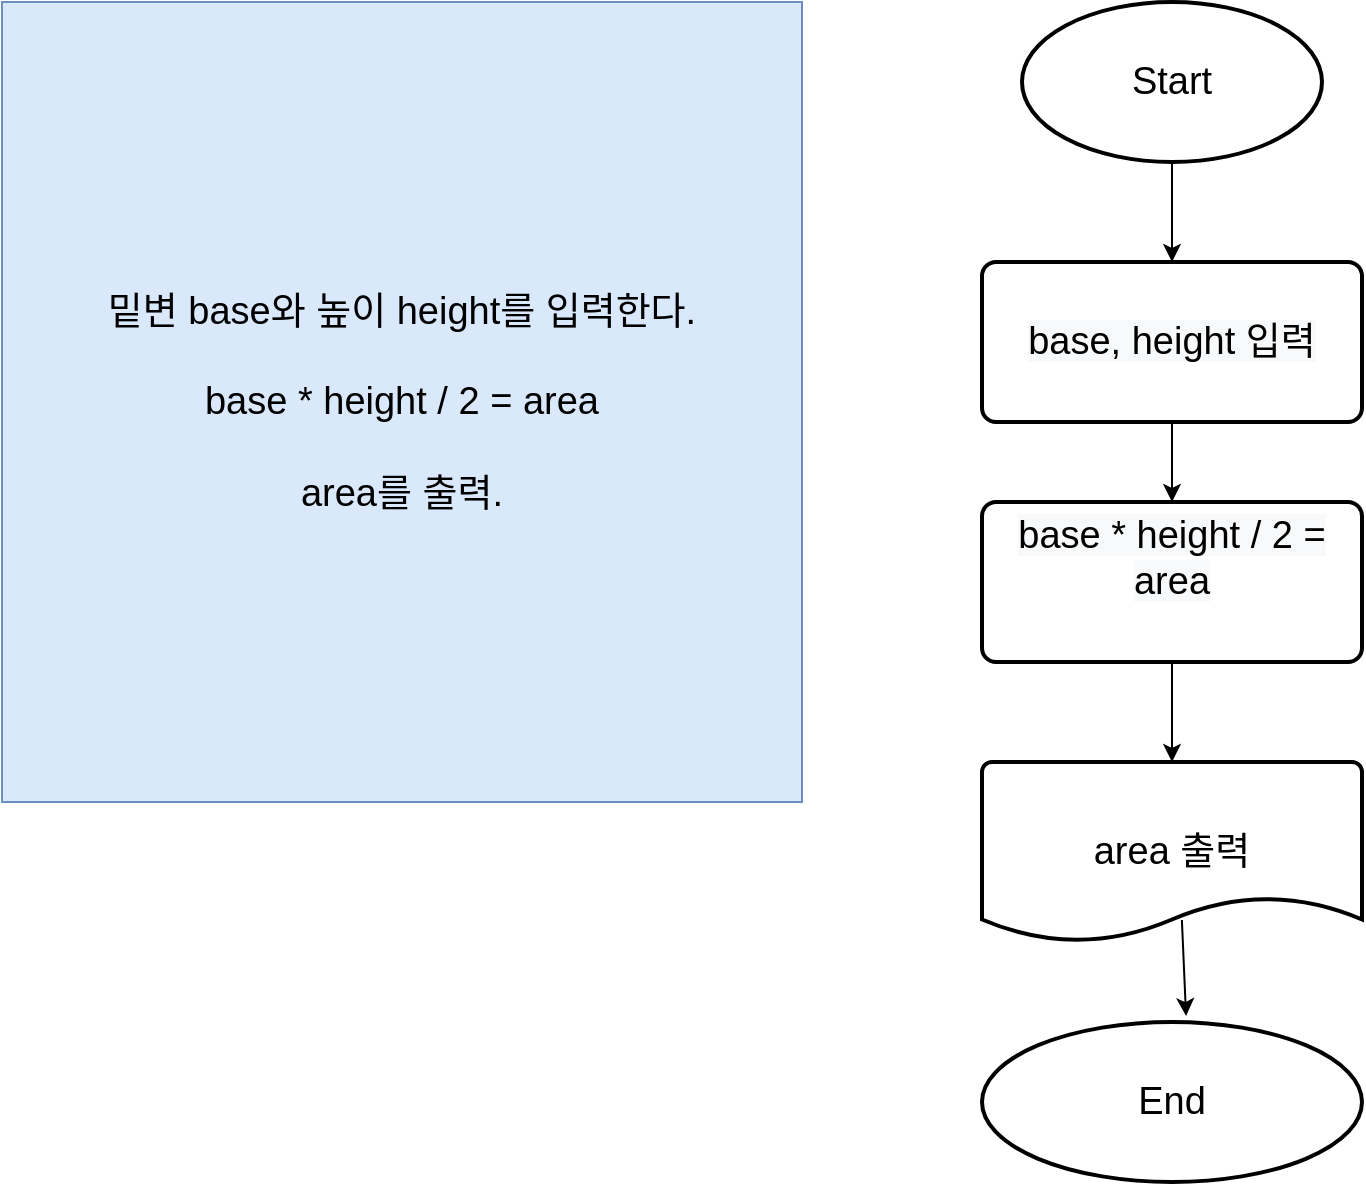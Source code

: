 <mxfile version="19.0.3" type="device"><diagram id="hgOp56JO9JenIfcBBpLg" name="Page-1"><mxGraphModel dx="1102" dy="857" grid="1" gridSize="10" guides="1" tooltips="1" connect="1" arrows="1" fold="1" page="1" pageScale="1" pageWidth="850" pageHeight="1100" math="0" shadow="0"><root><mxCell id="0"/><mxCell id="1" parent="0"/><mxCell id="UfdAIFYweHfNeQil7prn-1" value="&lt;font style=&quot;font-size: 19px;&quot;&gt;밑변 base와 높이 height를 입력한다.&lt;br&gt;&lt;br&gt;base * height / 2 = area&lt;br&gt;&lt;br&gt;area를 출력.&lt;/font&gt;" style="whiteSpace=wrap;html=1;aspect=fixed;fillColor=#dae8fc;strokeColor=#6c8ebf;" parent="1" vertex="1"><mxGeometry x="70" y="60" width="400" height="400" as="geometry"/></mxCell><mxCell id="UfdAIFYweHfNeQil7prn-5" value="Start" style="strokeWidth=2;html=1;shape=mxgraph.flowchart.start_2;whiteSpace=wrap;fontSize=19;" parent="1" vertex="1"><mxGeometry x="580" y="60" width="150" height="80" as="geometry"/></mxCell><mxCell id="UfdAIFYweHfNeQil7prn-6" value="End" style="strokeWidth=2;html=1;shape=mxgraph.flowchart.start_2;whiteSpace=wrap;fontSize=19;" parent="1" vertex="1"><mxGeometry x="560" y="570" width="190" height="80" as="geometry"/></mxCell><mxCell id="UfdAIFYweHfNeQil7prn-7" value="&lt;br&gt;&lt;span style=&quot;color: rgb(0, 0, 0); font-family: Helvetica; font-size: 19px; font-style: normal; font-variant-ligatures: normal; font-variant-caps: normal; font-weight: 400; letter-spacing: normal; orphans: 2; text-align: center; text-indent: 0px; text-transform: none; widows: 2; word-spacing: 0px; -webkit-text-stroke-width: 0px; background-color: rgb(248, 249, 250); text-decoration-thickness: initial; text-decoration-style: initial; text-decoration-color: initial; float: none; display: inline !important;&quot;&gt;base, height 입력&lt;/span&gt;&lt;br style=&quot;color: rgb(0, 0, 0); font-family: Helvetica; font-size: 19px; font-style: normal; font-variant-ligatures: normal; font-variant-caps: normal; font-weight: 400; letter-spacing: normal; orphans: 2; text-align: center; text-indent: 0px; text-transform: none; widows: 2; word-spacing: 0px; -webkit-text-stroke-width: 0px; background-color: rgb(248, 249, 250); text-decoration-thickness: initial; text-decoration-style: initial; text-decoration-color: initial;&quot;&gt;&lt;br&gt;" style="rounded=1;whiteSpace=wrap;html=1;absoluteArcSize=1;arcSize=14;strokeWidth=2;fontSize=19;" parent="1" vertex="1"><mxGeometry x="560" y="190" width="190" height="80" as="geometry"/></mxCell><mxCell id="UfdAIFYweHfNeQil7prn-8" value="&#10;&lt;span style=&quot;color: rgb(0, 0, 0); font-family: Helvetica; font-size: 19px; font-style: normal; font-variant-ligatures: normal; font-variant-caps: normal; font-weight: 400; letter-spacing: normal; orphans: 2; text-align: center; text-indent: 0px; text-transform: none; widows: 2; word-spacing: 0px; -webkit-text-stroke-width: 0px; background-color: rgb(248, 249, 250); text-decoration-thickness: initial; text-decoration-style: initial; text-decoration-color: initial; float: none; display: inline !important;&quot;&gt;base * height / 2 = area&lt;/span&gt;&lt;br style=&quot;color: rgb(0, 0, 0); font-family: Helvetica; font-size: 19px; font-style: normal; font-variant-ligatures: normal; font-variant-caps: normal; font-weight: 400; letter-spacing: normal; orphans: 2; text-align: center; text-indent: 0px; text-transform: none; widows: 2; word-spacing: 0px; -webkit-text-stroke-width: 0px; background-color: rgb(248, 249, 250); text-decoration-thickness: initial; text-decoration-style: initial; text-decoration-color: initial;&quot;&gt;&#10;&#10;" style="rounded=1;whiteSpace=wrap;html=1;absoluteArcSize=1;arcSize=14;strokeWidth=2;fontSize=19;" parent="1" vertex="1"><mxGeometry x="560" y="310" width="190" height="80" as="geometry"/></mxCell><mxCell id="UfdAIFYweHfNeQil7prn-9" value="area 출력" style="strokeWidth=2;html=1;shape=mxgraph.flowchart.document2;whiteSpace=wrap;size=0.25;fontSize=19;" parent="1" vertex="1"><mxGeometry x="560" y="440" width="190" height="90" as="geometry"/></mxCell><mxCell id="UfdAIFYweHfNeQil7prn-10" value="" style="endArrow=classic;html=1;rounded=0;fontSize=19;exitX=0.5;exitY=1;exitDx=0;exitDy=0;exitPerimeter=0;entryX=0.5;entryY=0;entryDx=0;entryDy=0;" parent="1" source="UfdAIFYweHfNeQil7prn-5" target="UfdAIFYweHfNeQil7prn-7" edge="1"><mxGeometry width="50" height="50" relative="1" as="geometry"><mxPoint x="610" y="240" as="sourcePoint"/><mxPoint x="660" y="190" as="targetPoint"/></mxGeometry></mxCell><mxCell id="UfdAIFYweHfNeQil7prn-12" value="" style="endArrow=classic;html=1;rounded=0;fontSize=19;exitX=0.5;exitY=1;exitDx=0;exitDy=0;entryX=0.5;entryY=0;entryDx=0;entryDy=0;" parent="1" source="UfdAIFYweHfNeQil7prn-7" target="UfdAIFYweHfNeQil7prn-8" edge="1"><mxGeometry width="50" height="50" relative="1" as="geometry"><mxPoint x="730" y="320" as="sourcePoint"/><mxPoint x="780" y="270" as="targetPoint"/></mxGeometry></mxCell><mxCell id="UfdAIFYweHfNeQil7prn-15" value="" style="endArrow=classic;html=1;rounded=0;fontSize=19;entryX=0.5;entryY=0;entryDx=0;entryDy=0;entryPerimeter=0;exitX=0.5;exitY=1;exitDx=0;exitDy=0;" parent="1" source="UfdAIFYweHfNeQil7prn-8" target="UfdAIFYweHfNeQil7prn-9" edge="1"><mxGeometry width="50" height="50" relative="1" as="geometry"><mxPoint x="400" y="420" as="sourcePoint"/><mxPoint x="450" y="370" as="targetPoint"/></mxGeometry></mxCell><mxCell id="UfdAIFYweHfNeQil7prn-16" value="" style="endArrow=classic;html=1;rounded=0;fontSize=19;entryX=0.537;entryY=-0.037;entryDx=0;entryDy=0;entryPerimeter=0;exitX=0.526;exitY=0.878;exitDx=0;exitDy=0;exitPerimeter=0;" parent="1" source="UfdAIFYweHfNeQil7prn-9" target="UfdAIFYweHfNeQil7prn-6" edge="1"><mxGeometry width="50" height="50" relative="1" as="geometry"><mxPoint x="662" y="520" as="sourcePoint"/><mxPoint x="450" y="370" as="targetPoint"/></mxGeometry></mxCell></root></mxGraphModel></diagram></mxfile>